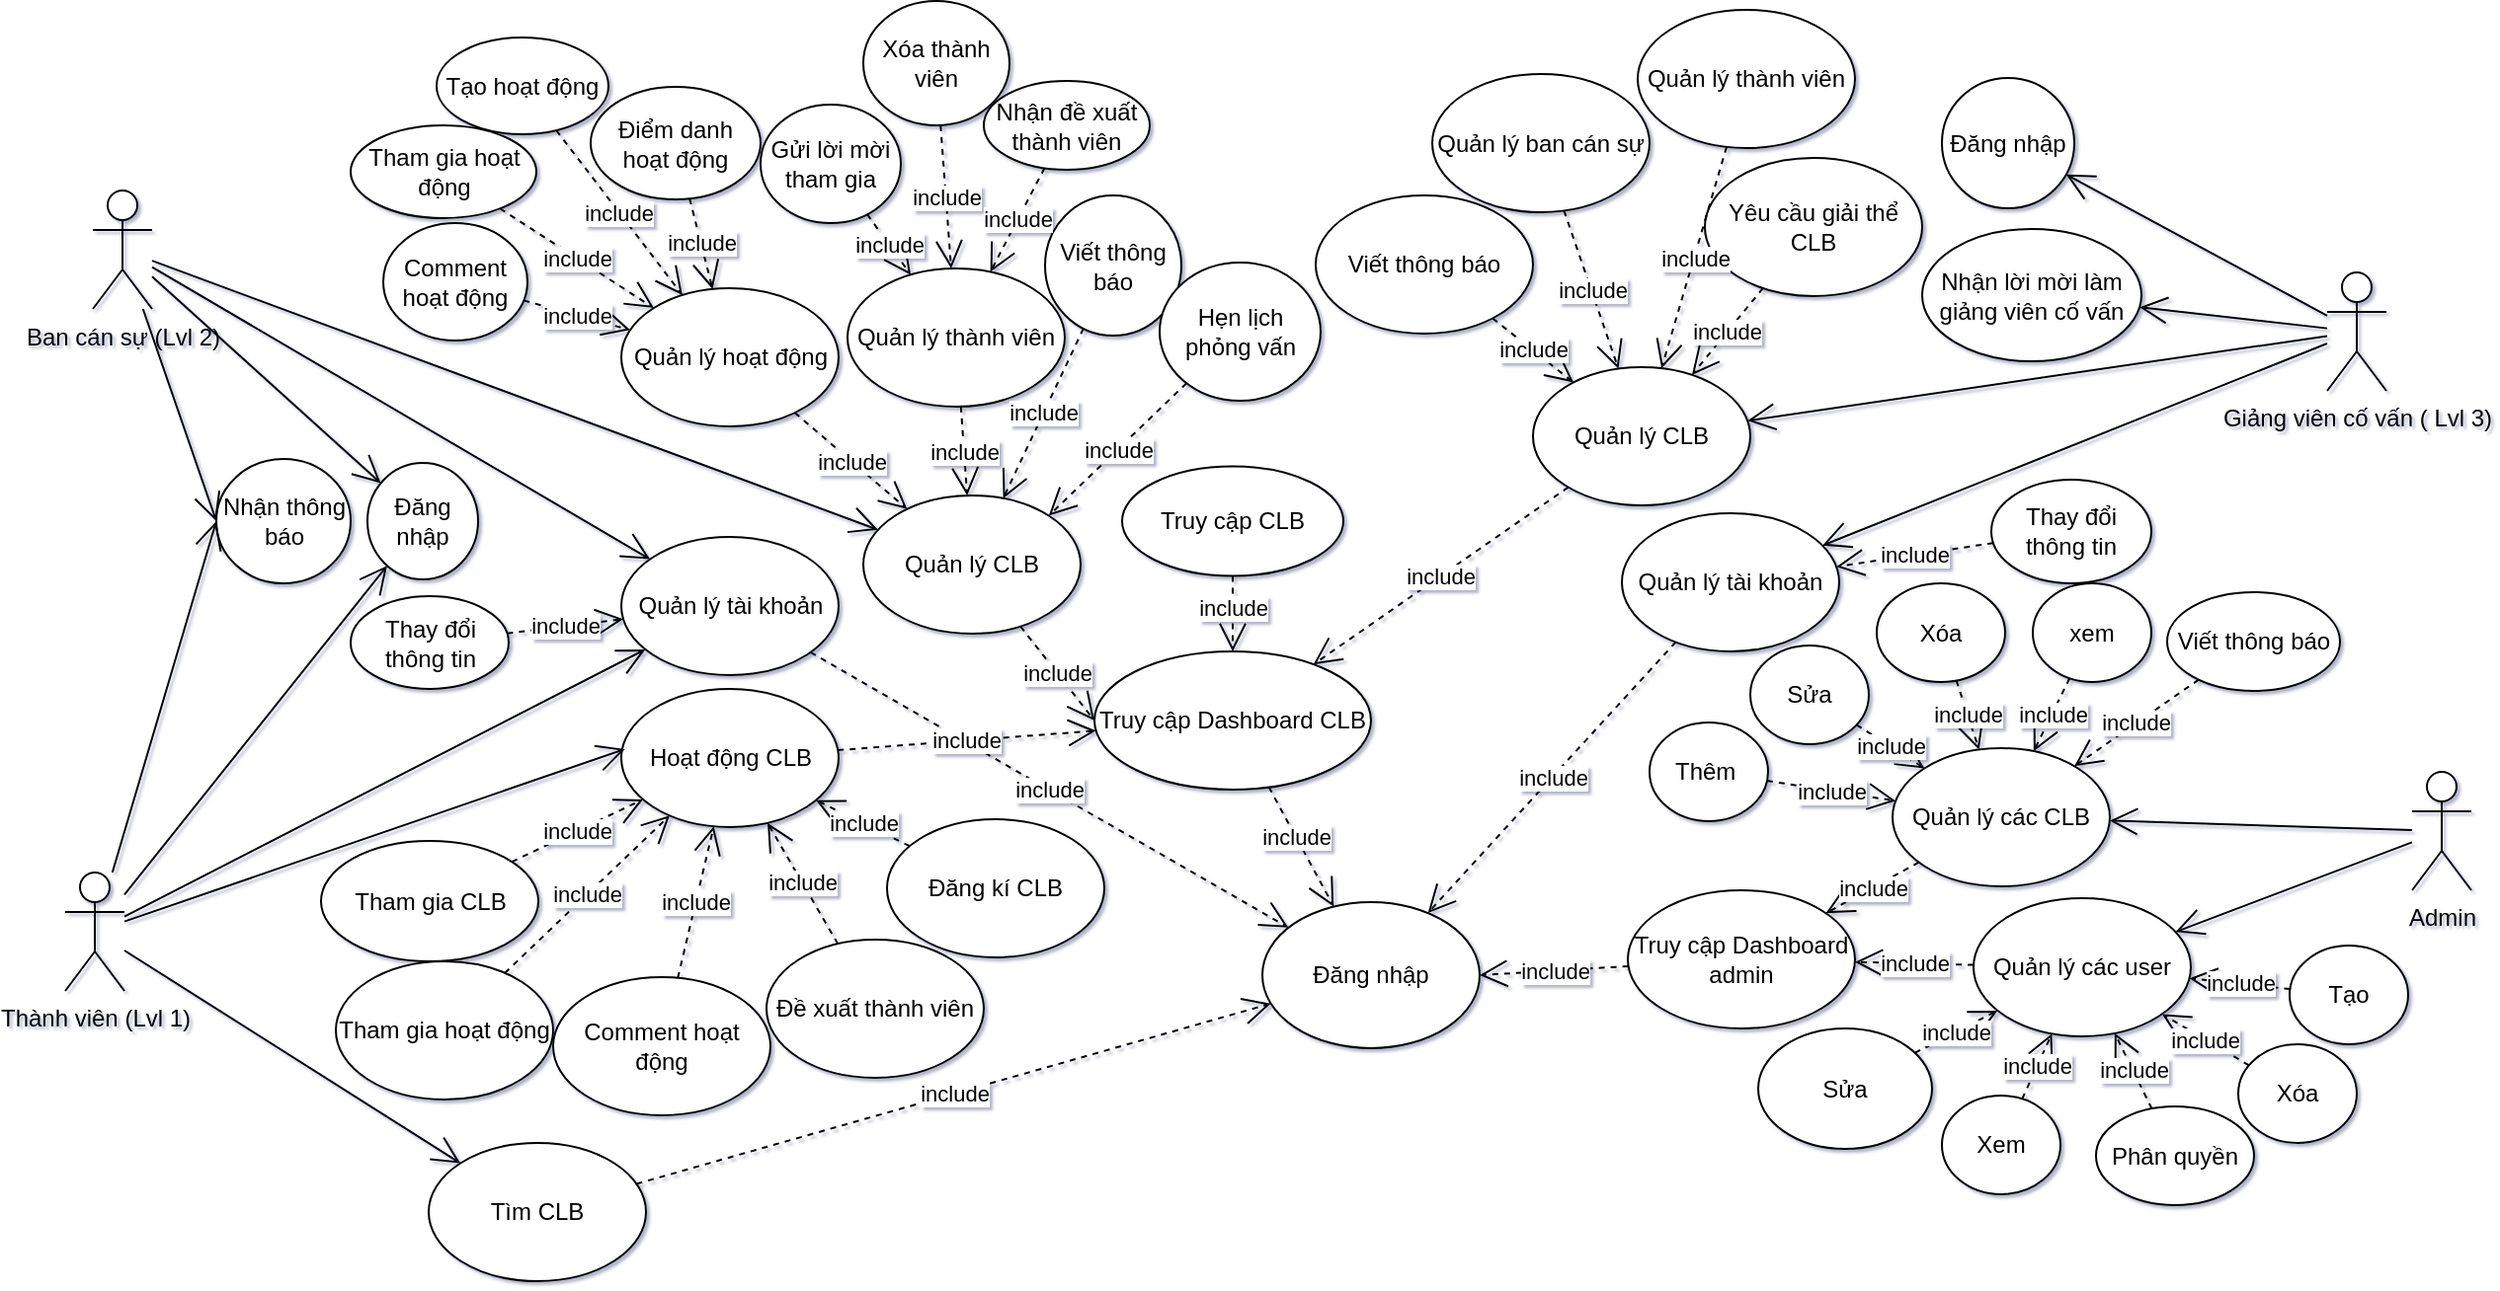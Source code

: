 <mxfile version="24.0.7" type="github">
  <diagram name="Trang-1" id="RL06Z-CkQ_VNJCv6R80n">
    <mxGraphModel dx="1387" dy="658" grid="0" gridSize="10" guides="1" tooltips="1" connect="1" arrows="1" fold="1" page="0" pageScale="1" pageWidth="827" pageHeight="1169" math="0" shadow="1">
      <root>
        <mxCell id="0" />
        <mxCell id="1" parent="0" />
        <mxCell id="jrErk-Fa7ahGrEmsjVKU-372" value="Thành viên (Lvl 1)" style="shape=umlActor;verticalLabelPosition=bottom;verticalAlign=top;html=1;outlineConnect=0;" parent="1" vertex="1">
          <mxGeometry x="147" y="718" width="30" height="60" as="geometry" />
        </mxCell>
        <mxCell id="jrErk-Fa7ahGrEmsjVKU-373" value="Ban cán sự (Lvl 2)" style="shape=umlActor;verticalLabelPosition=bottom;verticalAlign=top;html=1;outlineConnect=0;" parent="1" vertex="1">
          <mxGeometry x="161" y="372.5" width="30" height="60" as="geometry" />
        </mxCell>
        <mxCell id="jrErk-Fa7ahGrEmsjVKU-374" value="Giảng viên cố vấn ( Lvl 3)" style="shape=umlActor;verticalLabelPosition=bottom;verticalAlign=top;html=1;outlineConnect=0;" parent="1" vertex="1">
          <mxGeometry x="1292" y="414" width="30" height="60" as="geometry" />
        </mxCell>
        <mxCell id="jrErk-Fa7ahGrEmsjVKU-375" value="Admin" style="shape=umlActor;verticalLabelPosition=bottom;verticalAlign=top;html=1;outlineConnect=0;" parent="1" vertex="1">
          <mxGeometry x="1335" y="667" width="30" height="60" as="geometry" />
        </mxCell>
        <mxCell id="jrErk-Fa7ahGrEmsjVKU-376" value="Quản lý tài khoản" style="ellipse;whiteSpace=wrap;html=1;" parent="1" vertex="1">
          <mxGeometry x="428.5" y="548" width="110" height="70" as="geometry" />
        </mxCell>
        <mxCell id="jrErk-Fa7ahGrEmsjVKU-377" value="Tham gia hoạt động" style="ellipse;whiteSpace=wrap;html=1;" parent="1" vertex="1">
          <mxGeometry x="284" y="763" width="110" height="70" as="geometry" />
        </mxCell>
        <mxCell id="jrErk-Fa7ahGrEmsjVKU-378" value="Tham gia CLB" style="ellipse;whiteSpace=wrap;html=1;" parent="1" vertex="1">
          <mxGeometry x="276.5" y="702" width="110" height="61" as="geometry" />
        </mxCell>
        <mxCell id="jrErk-Fa7ahGrEmsjVKU-379" value="Đăng kí CLB" style="ellipse;whiteSpace=wrap;html=1;" parent="1" vertex="1">
          <mxGeometry x="563" y="691" width="110" height="70" as="geometry" />
        </mxCell>
        <mxCell id="jrErk-Fa7ahGrEmsjVKU-380" value="Đăng nhập" style="ellipse;whiteSpace=wrap;html=1;" parent="1" vertex="1">
          <mxGeometry x="753" y="733" width="110" height="74" as="geometry" />
        </mxCell>
        <mxCell id="jrErk-Fa7ahGrEmsjVKU-381" value="Quản lý các CLB" style="ellipse;whiteSpace=wrap;html=1;" parent="1" vertex="1">
          <mxGeometry x="1072" y="655" width="110" height="70" as="geometry" />
        </mxCell>
        <mxCell id="jrErk-Fa7ahGrEmsjVKU-382" value="Thêm&amp;nbsp;" style="ellipse;whiteSpace=wrap;html=1;" parent="1" vertex="1">
          <mxGeometry x="949" y="642" width="60" height="50" as="geometry" />
        </mxCell>
        <mxCell id="jrErk-Fa7ahGrEmsjVKU-383" value="Sửa" style="ellipse;whiteSpace=wrap;html=1;" parent="1" vertex="1">
          <mxGeometry x="1000" y="603" width="60" height="50" as="geometry" />
        </mxCell>
        <mxCell id="jrErk-Fa7ahGrEmsjVKU-384" value="Xóa" style="ellipse;whiteSpace=wrap;html=1;" parent="1" vertex="1">
          <mxGeometry x="1064" y="571.5" width="65" height="50" as="geometry" />
        </mxCell>
        <mxCell id="jrErk-Fa7ahGrEmsjVKU-385" value="include" style="endArrow=open;endSize=12;dashed=1;html=1;rounded=0;" parent="1" source="jrErk-Fa7ahGrEmsjVKU-383" target="jrErk-Fa7ahGrEmsjVKU-381" edge="1">
          <mxGeometry width="160" relative="1" as="geometry">
            <mxPoint x="1010" y="535" as="sourcePoint" />
            <mxPoint x="1170" y="535" as="targetPoint" />
          </mxGeometry>
        </mxCell>
        <mxCell id="jrErk-Fa7ahGrEmsjVKU-386" value="include" style="endArrow=open;endSize=12;dashed=1;html=1;rounded=0;" parent="1" source="jrErk-Fa7ahGrEmsjVKU-382" target="jrErk-Fa7ahGrEmsjVKU-381" edge="1">
          <mxGeometry width="160" relative="1" as="geometry">
            <mxPoint x="1330" y="525" as="sourcePoint" />
            <mxPoint x="1356" y="595" as="targetPoint" />
          </mxGeometry>
        </mxCell>
        <mxCell id="jrErk-Fa7ahGrEmsjVKU-387" value="include" style="endArrow=open;endSize=12;dashed=1;html=1;rounded=0;" parent="1" source="jrErk-Fa7ahGrEmsjVKU-384" target="jrErk-Fa7ahGrEmsjVKU-381" edge="1">
          <mxGeometry width="160" relative="1" as="geometry">
            <mxPoint x="1415" y="565" as="sourcePoint" />
            <mxPoint x="1400" y="625" as="targetPoint" />
          </mxGeometry>
        </mxCell>
        <mxCell id="jrErk-Fa7ahGrEmsjVKU-388" value="Quản lý các user" style="ellipse;whiteSpace=wrap;html=1;" parent="1" vertex="1">
          <mxGeometry x="1113" y="731" width="110" height="70" as="geometry" />
        </mxCell>
        <mxCell id="jrErk-Fa7ahGrEmsjVKU-389" value="Xem" style="ellipse;whiteSpace=wrap;html=1;" parent="1" vertex="1">
          <mxGeometry x="1097" y="831" width="60" height="50" as="geometry" />
        </mxCell>
        <mxCell id="jrErk-Fa7ahGrEmsjVKU-390" value="Phân quyền" style="ellipse;whiteSpace=wrap;html=1;" parent="1" vertex="1">
          <mxGeometry x="1175" y="836.5" width="80" height="50" as="geometry" />
        </mxCell>
        <mxCell id="jrErk-Fa7ahGrEmsjVKU-391" value="Sửa" style="ellipse;whiteSpace=wrap;html=1;" parent="1" vertex="1">
          <mxGeometry x="1004" y="797" width="88" height="61" as="geometry" />
        </mxCell>
        <mxCell id="jrErk-Fa7ahGrEmsjVKU-392" value="xem" style="ellipse;whiteSpace=wrap;html=1;" parent="1" vertex="1">
          <mxGeometry x="1143" y="571.5" width="60" height="50" as="geometry" />
        </mxCell>
        <mxCell id="jrErk-Fa7ahGrEmsjVKU-393" value="include" style="endArrow=open;endSize=12;dashed=1;html=1;rounded=0;" parent="1" source="jrErk-Fa7ahGrEmsjVKU-392" target="jrErk-Fa7ahGrEmsjVKU-381" edge="1">
          <mxGeometry width="160" relative="1" as="geometry">
            <mxPoint x="1183.35" y="576.75" as="sourcePoint" />
            <mxPoint x="1216.35" y="639.75" as="targetPoint" />
          </mxGeometry>
        </mxCell>
        <mxCell id="jrErk-Fa7ahGrEmsjVKU-394" value="include" style="endArrow=open;endSize=12;dashed=1;html=1;rounded=0;" parent="1" source="jrErk-Fa7ahGrEmsjVKU-391" target="jrErk-Fa7ahGrEmsjVKU-388" edge="1">
          <mxGeometry width="160" relative="1" as="geometry">
            <mxPoint x="1247.5" y="935" as="sourcePoint" />
            <mxPoint x="1357.51" y="969.99" as="targetPoint" />
          </mxGeometry>
        </mxCell>
        <mxCell id="jrErk-Fa7ahGrEmsjVKU-395" value="include" style="endArrow=open;endSize=12;dashed=1;html=1;rounded=0;" parent="1" source="jrErk-Fa7ahGrEmsjVKU-389" target="jrErk-Fa7ahGrEmsjVKU-388" edge="1">
          <mxGeometry width="160" relative="1" as="geometry">
            <mxPoint x="1357.29" y="1024.68" as="sourcePoint" />
            <mxPoint x="1402.5" y="980" as="targetPoint" />
          </mxGeometry>
        </mxCell>
        <mxCell id="jrErk-Fa7ahGrEmsjVKU-396" value="include" style="endArrow=open;endSize=12;dashed=1;html=1;rounded=0;" parent="1" source="jrErk-Fa7ahGrEmsjVKU-390" target="jrErk-Fa7ahGrEmsjVKU-388" edge="1">
          <mxGeometry width="160" relative="1" as="geometry">
            <mxPoint x="1432.5" y="1024.68" as="sourcePoint" />
            <mxPoint x="1295" y="939" as="targetPoint" />
          </mxGeometry>
        </mxCell>
        <mxCell id="jrErk-Fa7ahGrEmsjVKU-397" value="Viết thông báo" style="ellipse;whiteSpace=wrap;html=1;" parent="1" vertex="1">
          <mxGeometry x="1211" y="576" width="87.5" height="50" as="geometry" />
        </mxCell>
        <mxCell id="jrErk-Fa7ahGrEmsjVKU-398" value="include" style="endArrow=open;endSize=12;dashed=1;html=1;rounded=0;" parent="1" source="jrErk-Fa7ahGrEmsjVKU-397" target="jrErk-Fa7ahGrEmsjVKU-381" edge="1">
          <mxGeometry width="160" relative="1" as="geometry">
            <mxPoint x="1070.93" y="910.37" as="sourcePoint" />
            <mxPoint x="1019.93" y="865.37" as="targetPoint" />
          </mxGeometry>
        </mxCell>
        <mxCell id="jrErk-Fa7ahGrEmsjVKU-399" value="Quản lý tài khoản" style="ellipse;whiteSpace=wrap;html=1;" parent="1" vertex="1">
          <mxGeometry x="935" y="536" width="110" height="70" as="geometry" />
        </mxCell>
        <mxCell id="jrErk-Fa7ahGrEmsjVKU-400" value="Nhận thông báo" style="ellipse;whiteSpace=wrap;html=1;" parent="1" vertex="1">
          <mxGeometry x="223.5" y="508.5" width="68" height="63" as="geometry" />
        </mxCell>
        <mxCell id="jrErk-Fa7ahGrEmsjVKU-401" value="Viết thông báo" style="ellipse;whiteSpace=wrap;html=1;direction=south;" parent="1" vertex="1">
          <mxGeometry x="643" y="375" width="69" height="71" as="geometry" />
        </mxCell>
        <mxCell id="jrErk-Fa7ahGrEmsjVKU-402" value="Xóa" style="ellipse;whiteSpace=wrap;html=1;" parent="1" vertex="1">
          <mxGeometry x="1247" y="805" width="60" height="50" as="geometry" />
        </mxCell>
        <mxCell id="jrErk-Fa7ahGrEmsjVKU-403" value="include" style="endArrow=open;endSize=12;dashed=1;html=1;rounded=0;" parent="1" source="jrErk-Fa7ahGrEmsjVKU-402" target="jrErk-Fa7ahGrEmsjVKU-388" edge="1">
          <mxGeometry width="160" relative="1" as="geometry">
            <mxPoint x="1537.5" y="985" as="sourcePoint" />
            <mxPoint x="1447.49" y="969.99" as="targetPoint" />
          </mxGeometry>
        </mxCell>
        <mxCell id="jrErk-Fa7ahGrEmsjVKU-404" value="include" style="endArrow=open;endSize=12;dashed=1;html=1;rounded=0;" parent="1" source="jrErk-Fa7ahGrEmsjVKU-379" target="jrErk-Fa7ahGrEmsjVKU-454" edge="1">
          <mxGeometry width="160" relative="1" as="geometry">
            <mxPoint x="464.11" y="1019" as="sourcePoint" />
            <mxPoint x="574" y="869" as="targetPoint" />
          </mxGeometry>
        </mxCell>
        <mxCell id="jrErk-Fa7ahGrEmsjVKU-405" value="include" style="endArrow=open;endSize=12;dashed=1;html=1;rounded=0;" parent="1" source="jrErk-Fa7ahGrEmsjVKU-381" target="jrErk-Fa7ahGrEmsjVKU-479" edge="1">
          <mxGeometry width="160" relative="1" as="geometry">
            <mxPoint x="1153" y="510" as="sourcePoint" />
            <mxPoint x="790" y="465" as="targetPoint" />
          </mxGeometry>
        </mxCell>
        <mxCell id="jrErk-Fa7ahGrEmsjVKU-406" value="include" style="endArrow=open;endSize=12;dashed=1;html=1;rounded=0;" parent="1" source="jrErk-Fa7ahGrEmsjVKU-388" target="jrErk-Fa7ahGrEmsjVKU-479" edge="1">
          <mxGeometry width="160" relative="1" as="geometry">
            <mxPoint x="1093" y="800" as="sourcePoint" />
            <mxPoint x="840" y="880" as="targetPoint" />
          </mxGeometry>
        </mxCell>
        <mxCell id="jrErk-Fa7ahGrEmsjVKU-409" value="include" style="endArrow=open;endSize=12;dashed=1;html=1;rounded=0;" parent="1" source="jrErk-Fa7ahGrEmsjVKU-399" target="jrErk-Fa7ahGrEmsjVKU-380" edge="1">
          <mxGeometry width="160" relative="1" as="geometry">
            <mxPoint x="819.89" y="805" as="sourcePoint" />
            <mxPoint x="750" y="700" as="targetPoint" />
          </mxGeometry>
        </mxCell>
        <mxCell id="jrErk-Fa7ahGrEmsjVKU-410" value="include" style="endArrow=open;endSize=12;dashed=1;html=1;rounded=0;" parent="1" source="jrErk-Fa7ahGrEmsjVKU-376" target="jrErk-Fa7ahGrEmsjVKU-380" edge="1">
          <mxGeometry width="160" relative="1" as="geometry">
            <mxPoint x="581.11" y="489.75" as="sourcePoint" />
            <mxPoint x="640.476" y="372.081" as="targetPoint" />
          </mxGeometry>
        </mxCell>
        <mxCell id="jrErk-Fa7ahGrEmsjVKU-411" value="Đăng nhập" style="ellipse;whiteSpace=wrap;html=1;" parent="1" vertex="1">
          <mxGeometry x="300" y="510.5" width="56" height="59" as="geometry" />
        </mxCell>
        <mxCell id="jrErk-Fa7ahGrEmsjVKU-412" value="Tìm CLB" style="ellipse;whiteSpace=wrap;html=1;" parent="1" vertex="1">
          <mxGeometry x="331" y="855" width="110" height="70" as="geometry" />
        </mxCell>
        <mxCell id="jrErk-Fa7ahGrEmsjVKU-413" value="Đề xuất thành viên" style="ellipse;whiteSpace=wrap;html=1;" parent="1" vertex="1">
          <mxGeometry x="502" y="752" width="110" height="70" as="geometry" />
        </mxCell>
        <mxCell id="jrErk-Fa7ahGrEmsjVKU-414" value="Hẹn lịch phỏng vấn" style="ellipse;whiteSpace=wrap;html=1;" parent="1" vertex="1">
          <mxGeometry x="701" y="409" width="81.5" height="70" as="geometry" />
        </mxCell>
        <mxCell id="jrErk-Fa7ahGrEmsjVKU-415" value="Quản lý thành viên" style="ellipse;whiteSpace=wrap;html=1;" parent="1" vertex="1">
          <mxGeometry x="943" y="281" width="110" height="70" as="geometry" />
        </mxCell>
        <mxCell id="jrErk-Fa7ahGrEmsjVKU-416" value="Quản lý ban cán sự" style="ellipse;whiteSpace=wrap;html=1;" parent="1" vertex="1">
          <mxGeometry x="839" y="313.5" width="110" height="70" as="geometry" />
        </mxCell>
        <mxCell id="jrErk-Fa7ahGrEmsjVKU-417" value="Yêu cầu giải thể CLB" style="ellipse;whiteSpace=wrap;html=1;" parent="1" vertex="1">
          <mxGeometry x="977" y="356" width="110" height="70" as="geometry" />
        </mxCell>
        <mxCell id="jrErk-Fa7ahGrEmsjVKU-418" value="Thay đổi thông tin" style="ellipse;whiteSpace=wrap;html=1;" parent="1" vertex="1">
          <mxGeometry x="291.5" y="578" width="80" height="47" as="geometry" />
        </mxCell>
        <mxCell id="jrErk-Fa7ahGrEmsjVKU-419" value="Quản lý CLB" style="ellipse;whiteSpace=wrap;html=1;" parent="1" vertex="1">
          <mxGeometry x="890" y="462" width="110" height="70" as="geometry" />
        </mxCell>
        <mxCell id="jrErk-Fa7ahGrEmsjVKU-420" value="include" style="endArrow=open;endSize=12;dashed=1;html=1;rounded=0;" parent="1" source="jrErk-Fa7ahGrEmsjVKU-417" target="jrErk-Fa7ahGrEmsjVKU-419" edge="1">
          <mxGeometry width="160" relative="1" as="geometry">
            <mxPoint x="772.5" y="115" as="sourcePoint" />
            <mxPoint x="882.5" y="65" as="targetPoint" />
          </mxGeometry>
        </mxCell>
        <mxCell id="jrErk-Fa7ahGrEmsjVKU-421" value="Nhận lời mời làm giảng viên cố vấn" style="ellipse;whiteSpace=wrap;html=1;" parent="1" vertex="1">
          <mxGeometry x="1087" y="392" width="111" height="67" as="geometry" />
        </mxCell>
        <mxCell id="jrErk-Fa7ahGrEmsjVKU-422" value="include" style="endArrow=open;endSize=12;dashed=1;html=1;rounded=0;" parent="1" source="jrErk-Fa7ahGrEmsjVKU-416" target="jrErk-Fa7ahGrEmsjVKU-419" edge="1">
          <mxGeometry width="160" relative="1" as="geometry">
            <mxPoint x="765.5" y="42.76" as="sourcePoint" />
            <mxPoint x="892.5" y="-55" as="targetPoint" />
          </mxGeometry>
        </mxCell>
        <mxCell id="jrErk-Fa7ahGrEmsjVKU-423" value="include" style="endArrow=open;endSize=12;dashed=1;html=1;rounded=0;" parent="1" source="jrErk-Fa7ahGrEmsjVKU-415" target="jrErk-Fa7ahGrEmsjVKU-419" edge="1">
          <mxGeometry width="160" relative="1" as="geometry">
            <mxPoint x="762.5" y="-29.98" as="sourcePoint" />
            <mxPoint x="892.5" y="-104.98" as="targetPoint" />
          </mxGeometry>
        </mxCell>
        <mxCell id="jrErk-Fa7ahGrEmsjVKU-424" value="" style="endArrow=open;endFill=1;endSize=12;html=1;rounded=0;" parent="1" source="jrErk-Fa7ahGrEmsjVKU-372" target="jrErk-Fa7ahGrEmsjVKU-412" edge="1">
          <mxGeometry width="160" relative="1" as="geometry">
            <mxPoint x="74" y="754" as="sourcePoint" />
            <mxPoint x="304" y="754" as="targetPoint" />
          </mxGeometry>
        </mxCell>
        <mxCell id="jrErk-Fa7ahGrEmsjVKU-429" value="" style="endArrow=open;endFill=1;endSize=12;html=1;rounded=0;" parent="1" source="jrErk-Fa7ahGrEmsjVKU-372" target="jrErk-Fa7ahGrEmsjVKU-411" edge="1">
          <mxGeometry width="160" relative="1" as="geometry">
            <mxPoint x="74" y="754" as="sourcePoint" />
            <mxPoint x="241" y="981.17" as="targetPoint" />
          </mxGeometry>
        </mxCell>
        <mxCell id="jrErk-Fa7ahGrEmsjVKU-430" value="" style="endArrow=open;endFill=1;endSize=12;html=1;rounded=0;entryX=0;entryY=0.5;entryDx=0;entryDy=0;" parent="1" source="jrErk-Fa7ahGrEmsjVKU-372" target="jrErk-Fa7ahGrEmsjVKU-400" edge="1">
          <mxGeometry width="160" relative="1" as="geometry">
            <mxPoint x="180" y="350" as="sourcePoint" />
            <mxPoint x="266" y="565" as="targetPoint" />
          </mxGeometry>
        </mxCell>
        <mxCell id="jrErk-Fa7ahGrEmsjVKU-431" value="" style="endArrow=open;endFill=1;endSize=12;html=1;rounded=0;" parent="1" source="jrErk-Fa7ahGrEmsjVKU-373" target="jrErk-Fa7ahGrEmsjVKU-411" edge="1">
          <mxGeometry width="160" relative="1" as="geometry">
            <mxPoint x="190" y="820" as="sourcePoint" />
            <mxPoint x="332" y="546" as="targetPoint" />
          </mxGeometry>
        </mxCell>
        <mxCell id="jrErk-Fa7ahGrEmsjVKU-432" value="" style="endArrow=open;endFill=1;endSize=12;html=1;rounded=0;entryX=0;entryY=0.5;entryDx=0;entryDy=0;" parent="1" source="jrErk-Fa7ahGrEmsjVKU-373" target="jrErk-Fa7ahGrEmsjVKU-400" edge="1">
          <mxGeometry width="160" relative="1" as="geometry">
            <mxPoint x="71" y="439.5" as="sourcePoint" />
            <mxPoint x="171" y="229.5" as="targetPoint" />
          </mxGeometry>
        </mxCell>
        <mxCell id="jrErk-Fa7ahGrEmsjVKU-433" value="" style="endArrow=open;endFill=1;endSize=12;html=1;rounded=0;" parent="1" source="jrErk-Fa7ahGrEmsjVKU-373" target="jrErk-Fa7ahGrEmsjVKU-376" edge="1">
          <mxGeometry width="160" relative="1" as="geometry">
            <mxPoint x="71" y="439.5" as="sourcePoint" />
            <mxPoint x="161" y="392" as="targetPoint" />
          </mxGeometry>
        </mxCell>
        <mxCell id="jrErk-Fa7ahGrEmsjVKU-434" value="" style="endArrow=open;endFill=1;endSize=12;html=1;rounded=0;" parent="1" source="jrErk-Fa7ahGrEmsjVKU-374" target="jrErk-Fa7ahGrEmsjVKU-419" edge="1">
          <mxGeometry width="160" relative="1" as="geometry">
            <mxPoint x="532.5" y="20" as="sourcePoint" />
            <mxPoint x="1190.0" y="135" as="targetPoint" />
          </mxGeometry>
        </mxCell>
        <mxCell id="jrErk-Fa7ahGrEmsjVKU-435" value="" style="endArrow=open;endFill=1;endSize=12;html=1;rounded=0;" parent="1" source="jrErk-Fa7ahGrEmsjVKU-374" target="jrErk-Fa7ahGrEmsjVKU-421" edge="1">
          <mxGeometry width="160" relative="1" as="geometry">
            <mxPoint x="542.5" y="15" as="sourcePoint" />
            <mxPoint x="652.5" y="125" as="targetPoint" />
          </mxGeometry>
        </mxCell>
        <mxCell id="jrErk-Fa7ahGrEmsjVKU-436" value="include" style="endArrow=open;endSize=12;dashed=1;html=1;rounded=0;" parent="1" source="jrErk-Fa7ahGrEmsjVKU-378" target="jrErk-Fa7ahGrEmsjVKU-454" edge="1">
          <mxGeometry width="160" relative="1" as="geometry">
            <mxPoint x="424" y="734" as="sourcePoint" />
            <mxPoint x="592" y="1071" as="targetPoint" />
          </mxGeometry>
        </mxCell>
        <mxCell id="jrErk-Fa7ahGrEmsjVKU-437" value="Quản lý CLB" style="ellipse;whiteSpace=wrap;html=1;" parent="1" vertex="1">
          <mxGeometry x="551" y="527" width="110" height="70" as="geometry" />
        </mxCell>
        <mxCell id="jrErk-Fa7ahGrEmsjVKU-438" value="Xóa thành viên" style="ellipse;whiteSpace=wrap;html=1;" parent="1" vertex="1">
          <mxGeometry x="551" y="276.5" width="74" height="63" as="geometry" />
        </mxCell>
        <mxCell id="jrErk-Fa7ahGrEmsjVKU-439" value="include" style="endArrow=open;endSize=12;dashed=1;html=1;rounded=0;entryX=0;entryY=0.5;entryDx=0;entryDy=0;" parent="1" source="jrErk-Fa7ahGrEmsjVKU-437" target="jrErk-Fa7ahGrEmsjVKU-472" edge="1">
          <mxGeometry width="160" relative="1" as="geometry">
            <mxPoint x="443.5" y="349.5" as="sourcePoint" />
            <mxPoint x="591" y="293" as="targetPoint" />
          </mxGeometry>
        </mxCell>
        <mxCell id="jrErk-Fa7ahGrEmsjVKU-440" value="include" style="endArrow=open;endSize=12;dashed=1;html=1;rounded=0;" parent="1" source="jrErk-Fa7ahGrEmsjVKU-438" target="jrErk-Fa7ahGrEmsjVKU-453" edge="1">
          <mxGeometry width="160" relative="1" as="geometry">
            <mxPoint x="-81.52" y="580.86" as="sourcePoint" />
            <mxPoint x="246.45" y="706.11" as="targetPoint" />
          </mxGeometry>
        </mxCell>
        <mxCell id="jrErk-Fa7ahGrEmsjVKU-441" value="include" style="endArrow=open;endSize=12;dashed=1;html=1;rounded=0;" parent="1" source="jrErk-Fa7ahGrEmsjVKU-453" target="jrErk-Fa7ahGrEmsjVKU-437" edge="1">
          <mxGeometry x="0.008" width="160" relative="1" as="geometry">
            <mxPoint x="289.35" y="658.3" as="sourcePoint" />
            <mxPoint x="231" y="639.01" as="targetPoint" />
            <mxPoint as="offset" />
          </mxGeometry>
        </mxCell>
        <mxCell id="jrErk-Fa7ahGrEmsjVKU-442" value="include" style="endArrow=open;endSize=12;dashed=1;html=1;rounded=0;entryX=1;entryY=0;entryDx=0;entryDy=0;" parent="1" source="jrErk-Fa7ahGrEmsjVKU-414" target="jrErk-Fa7ahGrEmsjVKU-437" edge="1">
          <mxGeometry width="160" relative="1" as="geometry">
            <mxPoint x="299.89" y="719.25" as="sourcePoint" />
            <mxPoint x="330" y="649.5" as="targetPoint" />
          </mxGeometry>
        </mxCell>
        <mxCell id="jrErk-Fa7ahGrEmsjVKU-443" value="include" style="endArrow=open;endSize=12;dashed=1;html=1;rounded=0;" parent="1" source="jrErk-Fa7ahGrEmsjVKU-401" target="jrErk-Fa7ahGrEmsjVKU-437" edge="1">
          <mxGeometry width="160" relative="1" as="geometry">
            <mxPoint x="248.37" y="718.1" as="sourcePoint" />
            <mxPoint x="261.37" y="674.1" as="targetPoint" />
          </mxGeometry>
        </mxCell>
        <mxCell id="jrErk-Fa7ahGrEmsjVKU-444" value="include" style="endArrow=open;endSize=12;dashed=1;html=1;rounded=0;" parent="1" source="jrErk-Fa7ahGrEmsjVKU-450" target="jrErk-Fa7ahGrEmsjVKU-453" edge="1">
          <mxGeometry width="160" relative="1" as="geometry">
            <mxPoint x="-19.0" y="759.5" as="sourcePoint" />
            <mxPoint x="231.49" y="706.88" as="targetPoint" />
          </mxGeometry>
        </mxCell>
        <mxCell id="jrErk-Fa7ahGrEmsjVKU-445" value="" style="endArrow=open;endFill=1;endSize=12;html=1;rounded=0;" parent="1" source="jrErk-Fa7ahGrEmsjVKU-373" target="jrErk-Fa7ahGrEmsjVKU-437" edge="1">
          <mxGeometry width="160" relative="1" as="geometry">
            <mxPoint x="71" y="439.5" as="sourcePoint" />
            <mxPoint x="191" y="339.5" as="targetPoint" />
          </mxGeometry>
        </mxCell>
        <mxCell id="jrErk-Fa7ahGrEmsjVKU-446" value="include" style="endArrow=open;endSize=12;dashed=1;html=1;rounded=0;" parent="1" source="jrErk-Fa7ahGrEmsjVKU-418" target="jrErk-Fa7ahGrEmsjVKU-376" edge="1">
          <mxGeometry width="160" relative="1" as="geometry">
            <mxPoint x="290.98" y="351.96" as="sourcePoint" />
            <mxPoint x="574.98" y="259.96" as="targetPoint" />
          </mxGeometry>
        </mxCell>
        <mxCell id="jrErk-Fa7ahGrEmsjVKU-447" value="Tạo hoạt động" style="ellipse;whiteSpace=wrap;html=1;" parent="1" vertex="1">
          <mxGeometry x="335" y="295" width="87" height="49" as="geometry" />
        </mxCell>
        <mxCell id="jrErk-Fa7ahGrEmsjVKU-448" value="include" style="endArrow=open;endSize=12;dashed=1;html=1;rounded=0;" parent="1" source="jrErk-Fa7ahGrEmsjVKU-457" target="jrErk-Fa7ahGrEmsjVKU-437" edge="1">
          <mxGeometry width="160" relative="1" as="geometry">
            <mxPoint x="361" y="584.5" as="sourcePoint" />
            <mxPoint x="262.5" y="657.5" as="targetPoint" />
          </mxGeometry>
        </mxCell>
        <mxCell id="jrErk-Fa7ahGrEmsjVKU-449" value="" style="endArrow=open;endFill=1;endSize=12;html=1;rounded=0;" parent="1" source="jrErk-Fa7ahGrEmsjVKU-372" target="jrErk-Fa7ahGrEmsjVKU-376" edge="1">
          <mxGeometry width="160" relative="1" as="geometry">
            <mxPoint x="180" y="350" as="sourcePoint" />
            <mxPoint x="310" y="630" as="targetPoint" />
          </mxGeometry>
        </mxCell>
        <mxCell id="jrErk-Fa7ahGrEmsjVKU-450" value="Nhận đề xuất thành viên" style="ellipse;whiteSpace=wrap;html=1;" parent="1" vertex="1">
          <mxGeometry x="612" y="317" width="84" height="45" as="geometry" />
        </mxCell>
        <mxCell id="jrErk-Fa7ahGrEmsjVKU-451" value="Gửi lời mời tham gia" style="ellipse;whiteSpace=wrap;html=1;" parent="1" vertex="1">
          <mxGeometry x="499" y="329" width="71" height="60" as="geometry" />
        </mxCell>
        <mxCell id="jrErk-Fa7ahGrEmsjVKU-452" value="include" style="endArrow=open;endSize=12;dashed=1;html=1;rounded=0;" parent="1" source="jrErk-Fa7ahGrEmsjVKU-451" target="jrErk-Fa7ahGrEmsjVKU-453" edge="1">
          <mxGeometry width="160" relative="1" as="geometry">
            <mxPoint x="87.52" y="715.81" as="sourcePoint" />
            <mxPoint x="231" y="704.5" as="targetPoint" />
          </mxGeometry>
        </mxCell>
        <mxCell id="jrErk-Fa7ahGrEmsjVKU-453" value="Quản lý thành viên" style="ellipse;whiteSpace=wrap;html=1;" parent="1" vertex="1">
          <mxGeometry x="543" y="412" width="110" height="70" as="geometry" />
        </mxCell>
        <mxCell id="jrErk-Fa7ahGrEmsjVKU-454" value="Hoạt động CLB" style="ellipse;whiteSpace=wrap;html=1;" parent="1" vertex="1">
          <mxGeometry x="428.5" y="625" width="110" height="70" as="geometry" />
        </mxCell>
        <mxCell id="jrErk-Fa7ahGrEmsjVKU-455" value="include" style="endArrow=open;endSize=12;dashed=1;html=1;rounded=0;" parent="1" source="jrErk-Fa7ahGrEmsjVKU-377" target="jrErk-Fa7ahGrEmsjVKU-454" edge="1">
          <mxGeometry width="160" relative="1" as="geometry">
            <mxPoint x="373.5" y="833.99" as="sourcePoint" />
            <mxPoint x="436.5" y="863.99" as="targetPoint" />
          </mxGeometry>
        </mxCell>
        <mxCell id="jrErk-Fa7ahGrEmsjVKU-456" value="include" style="endArrow=open;endSize=12;dashed=1;html=1;rounded=0;" parent="1" source="jrErk-Fa7ahGrEmsjVKU-413" target="jrErk-Fa7ahGrEmsjVKU-454" edge="1">
          <mxGeometry width="160" relative="1" as="geometry">
            <mxPoint x="410.13" y="616.44" as="sourcePoint" />
            <mxPoint x="494.13" y="724.44" as="targetPoint" />
          </mxGeometry>
        </mxCell>
        <mxCell id="jrErk-Fa7ahGrEmsjVKU-457" value="Quản lý hoạt động" style="ellipse;whiteSpace=wrap;html=1;" parent="1" vertex="1">
          <mxGeometry x="428.5" y="422" width="110" height="70" as="geometry" />
        </mxCell>
        <mxCell id="jrErk-Fa7ahGrEmsjVKU-458" value="include" style="endArrow=open;endSize=12;dashed=1;html=1;rounded=0;" parent="1" source="jrErk-Fa7ahGrEmsjVKU-447" target="jrErk-Fa7ahGrEmsjVKU-457" edge="1">
          <mxGeometry width="160" relative="1" as="geometry">
            <mxPoint x="174.49" y="654.5" as="sourcePoint" />
            <mxPoint x="304.49" y="641.5" as="targetPoint" />
          </mxGeometry>
        </mxCell>
        <mxCell id="jrErk-Fa7ahGrEmsjVKU-459" value="Tham gia hoạt động" style="ellipse;whiteSpace=wrap;html=1;" parent="1" vertex="1">
          <mxGeometry x="291.5" y="339.5" width="94" height="47" as="geometry" />
        </mxCell>
        <mxCell id="jrErk-Fa7ahGrEmsjVKU-460" value="include" style="endArrow=open;endSize=12;dashed=1;html=1;rounded=0;" parent="1" source="jrErk-Fa7ahGrEmsjVKU-459" target="jrErk-Fa7ahGrEmsjVKU-457" edge="1">
          <mxGeometry width="160" relative="1" as="geometry">
            <mxPoint x="221" y="609.5" as="sourcePoint" />
            <mxPoint x="281" y="609.5" as="targetPoint" />
          </mxGeometry>
        </mxCell>
        <mxCell id="jrErk-Fa7ahGrEmsjVKU-461" value="include" style="endArrow=open;endSize=12;dashed=1;html=1;rounded=0;" parent="1" source="jrErk-Fa7ahGrEmsjVKU-419" target="jrErk-Fa7ahGrEmsjVKU-472" edge="1">
          <mxGeometry width="160" relative="1" as="geometry">
            <mxPoint x="1108" y="570" as="sourcePoint" />
            <mxPoint x="810" y="570" as="targetPoint" />
          </mxGeometry>
        </mxCell>
        <mxCell id="jrErk-Fa7ahGrEmsjVKU-462" value="Đăng nhập" style="ellipse;whiteSpace=wrap;html=1;" parent="1" vertex="1">
          <mxGeometry x="1097" y="315.5" width="67" height="66" as="geometry" />
        </mxCell>
        <mxCell id="jrErk-Fa7ahGrEmsjVKU-463" value="" style="endArrow=open;endFill=1;endSize=12;html=1;rounded=0;" parent="1" source="jrErk-Fa7ahGrEmsjVKU-374" target="jrErk-Fa7ahGrEmsjVKU-462" edge="1">
          <mxGeometry width="160" relative="1" as="geometry">
            <mxPoint x="1370" y="270" as="sourcePoint" />
            <mxPoint x="1175" y="170" as="targetPoint" />
          </mxGeometry>
        </mxCell>
        <mxCell id="jrErk-Fa7ahGrEmsjVKU-464" value="Viết thông báo" style="ellipse;whiteSpace=wrap;html=1;" parent="1" vertex="1">
          <mxGeometry x="780" y="375" width="110" height="70" as="geometry" />
        </mxCell>
        <mxCell id="jrErk-Fa7ahGrEmsjVKU-465" value="include" style="endArrow=open;endSize=12;dashed=1;html=1;rounded=0;" parent="1" source="jrErk-Fa7ahGrEmsjVKU-464" target="jrErk-Fa7ahGrEmsjVKU-419" edge="1">
          <mxGeometry width="160" relative="1" as="geometry">
            <mxPoint x="960.18" y="345.18" as="sourcePoint" />
            <mxPoint x="1035.18" y="349.18" as="targetPoint" />
          </mxGeometry>
        </mxCell>
        <mxCell id="jrErk-Fa7ahGrEmsjVKU-466" value="" style="endArrow=open;endFill=1;endSize=12;html=1;rounded=0;" parent="1" source="jrErk-Fa7ahGrEmsjVKU-375" target="jrErk-Fa7ahGrEmsjVKU-381" edge="1">
          <mxGeometry width="160" relative="1" as="geometry">
            <mxPoint x="1277.6" y="670.43" as="sourcePoint" />
            <mxPoint x="1082.6" y="677.43" as="targetPoint" />
          </mxGeometry>
        </mxCell>
        <mxCell id="jrErk-Fa7ahGrEmsjVKU-467" value="include" style="endArrow=open;endSize=12;dashed=1;html=1;rounded=0;" parent="1" source="jrErk-Fa7ahGrEmsjVKU-468" target="jrErk-Fa7ahGrEmsjVKU-399" edge="1">
          <mxGeometry width="160" relative="1" as="geometry">
            <mxPoint x="1879" y="149.82" as="sourcePoint" />
            <mxPoint x="1606" y="303.82" as="targetPoint" />
          </mxGeometry>
        </mxCell>
        <mxCell id="jrErk-Fa7ahGrEmsjVKU-468" value="Thay đổi thông tin" style="ellipse;whiteSpace=wrap;html=1;" parent="1" vertex="1">
          <mxGeometry x="1122" y="519" width="81" height="52.5" as="geometry" />
        </mxCell>
        <mxCell id="jrErk-Fa7ahGrEmsjVKU-469" value="" style="endArrow=open;endFill=1;endSize=12;html=1;rounded=0;" parent="1" source="jrErk-Fa7ahGrEmsjVKU-374" target="jrErk-Fa7ahGrEmsjVKU-399" edge="1">
          <mxGeometry width="160" relative="1" as="geometry">
            <mxPoint x="1342.55" y="373.07" as="sourcePoint" />
            <mxPoint x="1147.55" y="380.07" as="targetPoint" />
          </mxGeometry>
        </mxCell>
        <mxCell id="jrErk-Fa7ahGrEmsjVKU-471" value="" style="endArrow=open;endFill=1;endSize=12;html=1;rounded=0;" parent="1" source="jrErk-Fa7ahGrEmsjVKU-375" target="jrErk-Fa7ahGrEmsjVKU-388" edge="1">
          <mxGeometry width="160" relative="1" as="geometry">
            <mxPoint x="1304.65" y="801.07" as="sourcePoint" />
            <mxPoint x="1227.65" y="640.07" as="targetPoint" />
          </mxGeometry>
        </mxCell>
        <mxCell id="jrErk-Fa7ahGrEmsjVKU-472" value="Truy cập Dashboard CLB" style="ellipse;whiteSpace=wrap;html=1;" parent="1" vertex="1">
          <mxGeometry x="668" y="606" width="140" height="70" as="geometry" />
        </mxCell>
        <mxCell id="jrErk-Fa7ahGrEmsjVKU-473" value="Truy cập CLB" style="ellipse;whiteSpace=wrap;html=1;" parent="1" vertex="1">
          <mxGeometry x="682" y="512.25" width="112" height="55.5" as="geometry" />
        </mxCell>
        <mxCell id="jrErk-Fa7ahGrEmsjVKU-474" value="include" style="endArrow=open;endSize=12;dashed=1;html=1;rounded=0;" parent="1" source="jrErk-Fa7ahGrEmsjVKU-472" target="jrErk-Fa7ahGrEmsjVKU-380" edge="1">
          <mxGeometry x="-0.15" width="160" relative="1" as="geometry">
            <mxPoint x="673.34" y="430.42" as="sourcePoint" />
            <mxPoint x="770.34" y="606.42" as="targetPoint" />
            <mxPoint as="offset" />
          </mxGeometry>
        </mxCell>
        <mxCell id="jrErk-Fa7ahGrEmsjVKU-475" value="include" style="endArrow=open;endSize=12;dashed=1;html=1;rounded=0;" parent="1" source="jrErk-Fa7ahGrEmsjVKU-473" target="jrErk-Fa7ahGrEmsjVKU-472" edge="1">
          <mxGeometry x="-0.15" width="160" relative="1" as="geometry">
            <mxPoint x="793.81" y="375.1" as="sourcePoint" />
            <mxPoint x="822.81" y="563.1" as="targetPoint" />
            <mxPoint as="offset" />
          </mxGeometry>
        </mxCell>
        <mxCell id="jrErk-Fa7ahGrEmsjVKU-476" value="include" style="endArrow=open;endSize=12;dashed=1;html=1;rounded=0;" parent="1" source="jrErk-Fa7ahGrEmsjVKU-454" target="jrErk-Fa7ahGrEmsjVKU-472" edge="1">
          <mxGeometry width="160" relative="1" as="geometry">
            <mxPoint x="599.72" y="419.56" as="sourcePoint" />
            <mxPoint x="509.72" y="467.56" as="targetPoint" />
          </mxGeometry>
        </mxCell>
        <mxCell id="jrErk-Fa7ahGrEmsjVKU-477" value="Tạo" style="ellipse;whiteSpace=wrap;html=1;" parent="1" vertex="1">
          <mxGeometry x="1273" y="755" width="60" height="50" as="geometry" />
        </mxCell>
        <mxCell id="jrErk-Fa7ahGrEmsjVKU-478" value="include" style="endArrow=open;endSize=12;dashed=1;html=1;rounded=0;" parent="1" source="jrErk-Fa7ahGrEmsjVKU-477" target="jrErk-Fa7ahGrEmsjVKU-388" edge="1">
          <mxGeometry width="160" relative="1" as="geometry">
            <mxPoint x="1627.74" y="927.26" as="sourcePoint" />
            <mxPoint x="1410.24" y="898.26" as="targetPoint" />
          </mxGeometry>
        </mxCell>
        <mxCell id="jrErk-Fa7ahGrEmsjVKU-479" value="Truy cập Dashboard admin" style="ellipse;whiteSpace=wrap;html=1;" parent="1" vertex="1">
          <mxGeometry x="938" y="727" width="115" height="70" as="geometry" />
        </mxCell>
        <mxCell id="jrErk-Fa7ahGrEmsjVKU-480" value="include" style="endArrow=open;endSize=12;dashed=1;html=1;rounded=0;entryX=1;entryY=0.5;entryDx=0;entryDy=0;" parent="1" source="jrErk-Fa7ahGrEmsjVKU-479" target="jrErk-Fa7ahGrEmsjVKU-380" edge="1">
          <mxGeometry width="160" relative="1" as="geometry">
            <mxPoint x="1105.85" y="1013.51" as="sourcePoint" />
            <mxPoint x="884.85" y="938.51" as="targetPoint" />
          </mxGeometry>
        </mxCell>
        <mxCell id="jrErk-Fa7ahGrEmsjVKU-481" value="Điểm danh hoạt động" style="ellipse;whiteSpace=wrap;html=1;" parent="1" vertex="1">
          <mxGeometry x="413" y="320" width="86" height="57" as="geometry" />
        </mxCell>
        <mxCell id="jrErk-Fa7ahGrEmsjVKU-482" value="include" style="endArrow=open;endSize=12;dashed=1;html=1;rounded=0;" parent="1" source="jrErk-Fa7ahGrEmsjVKU-481" target="jrErk-Fa7ahGrEmsjVKU-457" edge="1">
          <mxGeometry width="160" relative="1" as="geometry">
            <mxPoint x="201" y="549.5" as="sourcePoint" />
            <mxPoint x="291" y="549.5" as="targetPoint" />
          </mxGeometry>
        </mxCell>
        <mxCell id="jrErk-Fa7ahGrEmsjVKU-483" value="Comment hoạt động" style="ellipse;whiteSpace=wrap;html=1;" parent="1" vertex="1">
          <mxGeometry x="308" y="389" width="73" height="59.5" as="geometry" />
        </mxCell>
        <mxCell id="jrErk-Fa7ahGrEmsjVKU-484" value="include" style="endArrow=open;endSize=12;dashed=1;html=1;rounded=0;" parent="1" source="jrErk-Fa7ahGrEmsjVKU-483" target="jrErk-Fa7ahGrEmsjVKU-457" edge="1">
          <mxGeometry width="160" relative="1" as="geometry">
            <mxPoint x="411.1" y="649.01" as="sourcePoint" />
            <mxPoint x="448.1" y="616.01" as="targetPoint" />
          </mxGeometry>
        </mxCell>
        <mxCell id="jrErk-Fa7ahGrEmsjVKU-485" value="Comment hoạt động" style="ellipse;whiteSpace=wrap;html=1;" parent="1" vertex="1">
          <mxGeometry x="394" y="771" width="110" height="70" as="geometry" />
        </mxCell>
        <mxCell id="jrErk-Fa7ahGrEmsjVKU-487" value="include" style="endArrow=open;endSize=12;dashed=1;html=1;rounded=0;" parent="1" source="jrErk-Fa7ahGrEmsjVKU-485" target="jrErk-Fa7ahGrEmsjVKU-454" edge="1">
          <mxGeometry width="160" relative="1" as="geometry">
            <mxPoint x="393.54" y="824" as="sourcePoint" />
            <mxPoint x="462.54" y="846" as="targetPoint" />
          </mxGeometry>
        </mxCell>
        <mxCell id="jrErk-Fa7ahGrEmsjVKU-489" value="" style="endArrow=open;endFill=1;endSize=12;html=1;rounded=0;entryX=0.017;entryY=0.435;entryDx=0;entryDy=0;entryPerimeter=0;" parent="1" source="jrErk-Fa7ahGrEmsjVKU-372" target="jrErk-Fa7ahGrEmsjVKU-454" edge="1">
          <mxGeometry width="160" relative="1" as="geometry">
            <mxPoint x="78.62" y="743.61" as="sourcePoint" />
            <mxPoint x="253.62" y="888.61" as="targetPoint" />
          </mxGeometry>
        </mxCell>
        <mxCell id="Hee2Yrm5XwE1Mw0rOQRy-1" value="include" style="endArrow=open;endSize=12;dashed=1;html=1;rounded=0;" edge="1" parent="1" source="jrErk-Fa7ahGrEmsjVKU-412" target="jrErk-Fa7ahGrEmsjVKU-380">
          <mxGeometry width="160" relative="1" as="geometry">
            <mxPoint x="555.7" y="523.94" as="sourcePoint" />
            <mxPoint x="661.7" y="636.94" as="targetPoint" />
          </mxGeometry>
        </mxCell>
      </root>
    </mxGraphModel>
  </diagram>
</mxfile>
